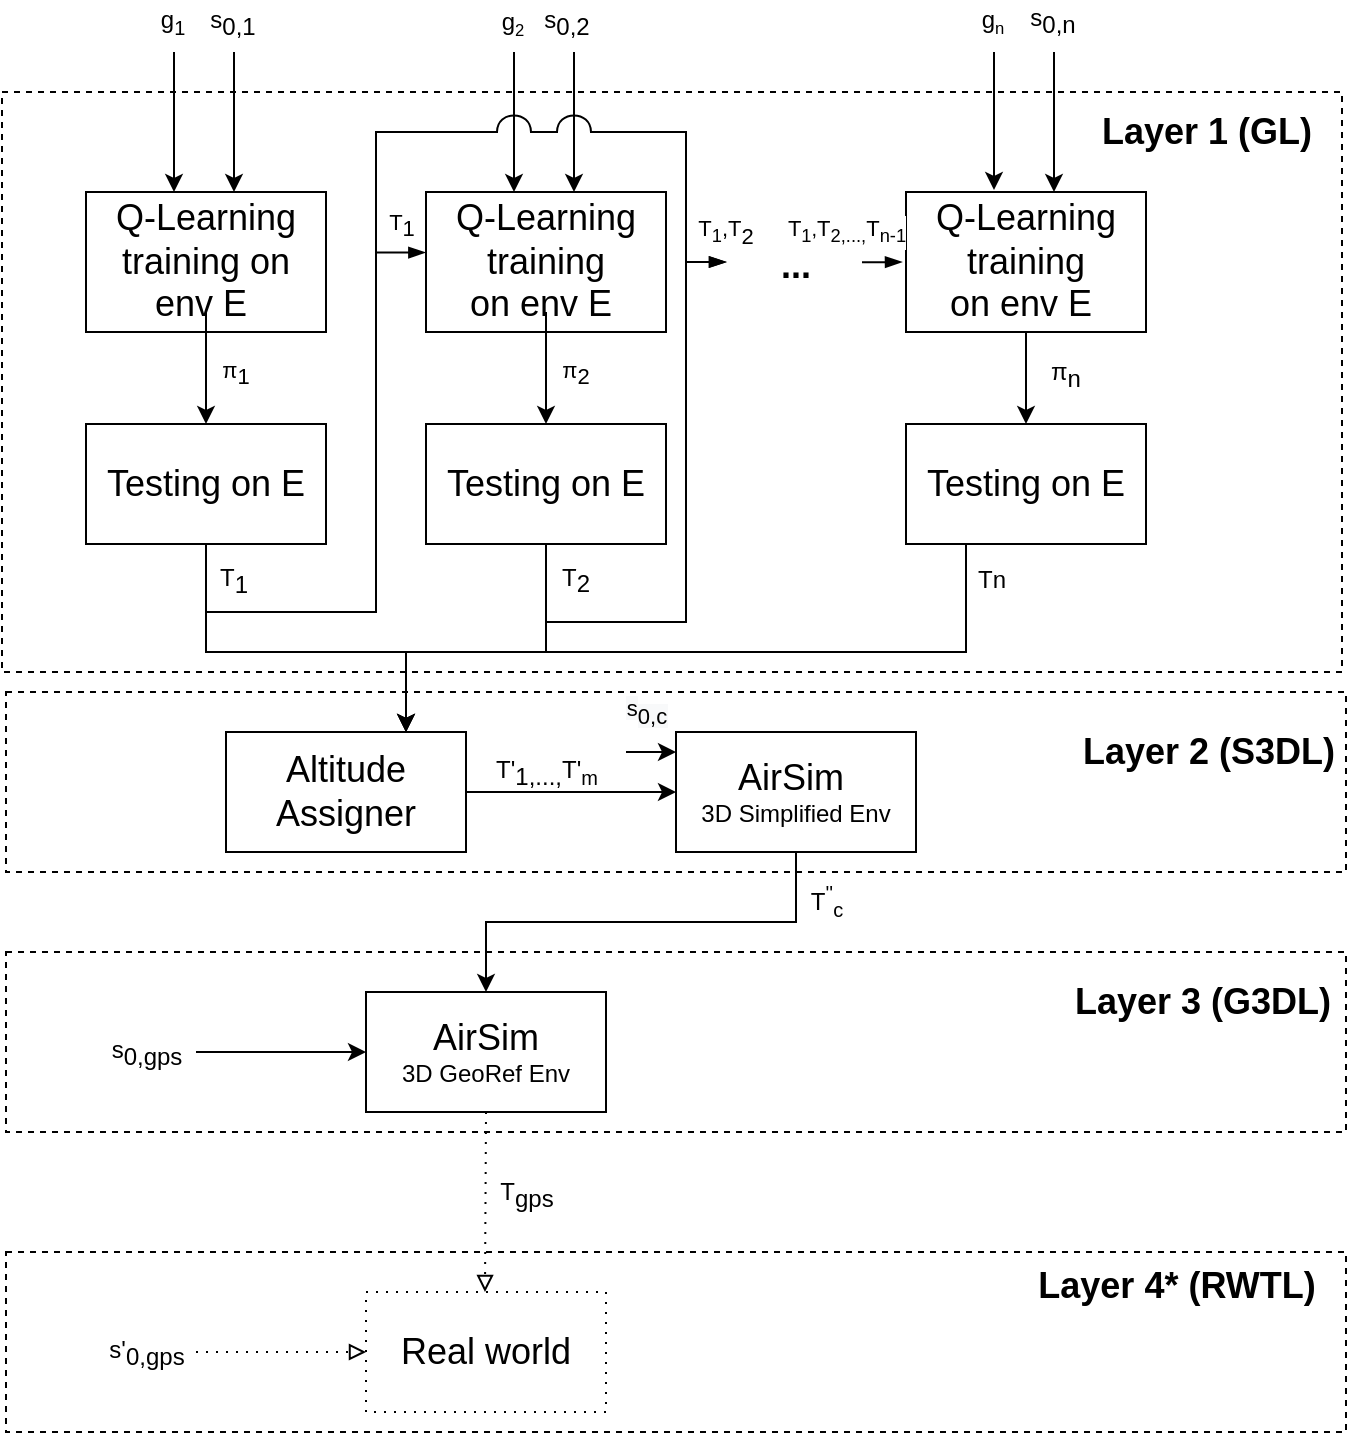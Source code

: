 <mxfile version="13.9.9" type="device"><diagram id="lGIoZQsDC9Vg6VFwUNjq" name="Pagina-1"><mxGraphModel dx="517" dy="384" grid="1" gridSize="10" guides="1" tooltips="1" connect="1" arrows="1" fold="1" page="1" pageScale="1" pageWidth="827" pageHeight="1169" math="0" shadow="0"><root><mxCell id="0"/><mxCell id="1" parent="0"/><mxCell id="zeB7NEXwtuq-Z4rhTlrI-35" value="" style="rounded=0;whiteSpace=wrap;html=1;dashed=1;fillColor=none;" parent="1" vertex="1"><mxGeometry x="78" y="130" width="670" height="290" as="geometry"/></mxCell><mxCell id="ncpYCf4sYQYCbSR7O_66-9" value="" style="endArrow=none;html=1;startArrow=classic;startFill=1;endFill=0;endSize=26;" edge="1" parent="1"><mxGeometry width="50" height="50" relative="1" as="geometry"><mxPoint x="334" y="180" as="sourcePoint"/><mxPoint x="334" y="110" as="targetPoint"/></mxGeometry></mxCell><mxCell id="jNfFsSGInZpl4noqk8RD-82" value="" style="rounded=0;whiteSpace=wrap;html=1;dashed=1;fillColor=none;" parent="1" vertex="1"><mxGeometry x="80" y="710" width="670" height="90" as="geometry"/></mxCell><mxCell id="zeB7NEXwtuq-Z4rhTlrI-33" value="" style="rounded=0;whiteSpace=wrap;html=1;dashed=1;fillColor=none;" parent="1" vertex="1"><mxGeometry x="80" y="560" width="670" height="90" as="geometry"/></mxCell><mxCell id="zeB7NEXwtuq-Z4rhTlrI-34" value="" style="rounded=0;whiteSpace=wrap;html=1;dashed=1;fillColor=none;" parent="1" vertex="1"><mxGeometry x="80" y="430" width="670" height="90" as="geometry"/></mxCell><mxCell id="jNfFsSGInZpl4noqk8RD-2" value="&lt;font style=&quot;font-size: 18px&quot;&gt;Q-Learning &lt;br&gt;training on env E&amp;nbsp;&lt;/font&gt;" style="rounded=0;whiteSpace=wrap;html=1;" parent="1" vertex="1"><mxGeometry x="120" y="180" width="120" height="70" as="geometry"/></mxCell><mxCell id="jNfFsSGInZpl4noqk8RD-5" value="" style="endArrow=none;html=1;startArrow=classic;startFill=1;endFill=0;endSize=26;" parent="1" edge="1"><mxGeometry width="50" height="50" relative="1" as="geometry"><mxPoint x="194" y="180" as="sourcePoint"/><mxPoint x="194" y="110" as="targetPoint"/></mxGeometry></mxCell><mxCell id="jNfFsSGInZpl4noqk8RD-6" value="" style="endArrow=classic;html=1;entryX=0.5;entryY=0;entryDx=0;entryDy=0;endFill=1;" parent="1" target="jNfFsSGInZpl4noqk8RD-38" edge="1"><mxGeometry width="50" height="50" relative="1" as="geometry"><mxPoint x="180" y="240" as="sourcePoint"/><mxPoint x="180" y="310" as="targetPoint"/></mxGeometry></mxCell><mxCell id="jNfFsSGInZpl4noqk8RD-7" value="&lt;span style=&quot;font-size: 12px;&quot;&gt;s&lt;sub style=&quot;font-size: 12px;&quot;&gt;0,1&lt;/sub&gt;&lt;/span&gt;" style="text;html=1;align=center;verticalAlign=middle;resizable=0;points=[];autosize=1;fontSize=12;" parent="1" vertex="1"><mxGeometry x="173" y="85" width="40" height="20" as="geometry"/></mxCell><mxCell id="ncpYCf4sYQYCbSR7O_66-6" value="" style="edgeStyle=orthogonalEdgeStyle;rounded=0;orthogonalLoop=1;jettySize=auto;html=1;startArrow=none;startFill=0;fontSize=12;endArrow=classic;endFill=1;" edge="1" parent="1" source="jNfFsSGInZpl4noqk8RD-11" target="jNfFsSGInZpl4noqk8RD-40"><mxGeometry relative="1" as="geometry"/></mxCell><mxCell id="jNfFsSGInZpl4noqk8RD-11" value="&lt;font style=&quot;font-size: 18px&quot;&gt;Q-Learning training&lt;br&gt;on env E&amp;nbsp;&lt;/font&gt;" style="rounded=0;whiteSpace=wrap;html=1;" parent="1" vertex="1"><mxGeometry x="530" y="180" width="120" height="70" as="geometry"/></mxCell><mxCell id="jNfFsSGInZpl4noqk8RD-12" value="" style="endArrow=none;html=1;startArrow=classic;startFill=1;endFill=0;endSize=26;" parent="1" edge="1"><mxGeometry width="50" height="50" relative="1" as="geometry"><mxPoint x="604" y="180" as="sourcePoint"/><mxPoint x="604" y="110" as="targetPoint"/></mxGeometry></mxCell><mxCell id="jNfFsSGInZpl4noqk8RD-13" value="" style="endArrow=classic;html=1;" parent="1" edge="1"><mxGeometry width="50" height="50" relative="1" as="geometry"><mxPoint x="590" y="310" as="sourcePoint"/><mxPoint x="590" y="310" as="targetPoint"/></mxGeometry></mxCell><mxCell id="jNfFsSGInZpl4noqk8RD-14" value="&lt;span style=&quot;font-size: 12px;&quot;&gt;s&lt;sub style=&quot;font-size: 12px;&quot;&gt;0,n&lt;/sub&gt;&lt;/span&gt;" style="text;html=1;align=center;verticalAlign=middle;resizable=0;points=[];autosize=1;fontSize=12;" parent="1" vertex="1"><mxGeometry x="583" y="84" width="40" height="20" as="geometry"/></mxCell><mxCell id="jNfFsSGInZpl4noqk8RD-16" value="&lt;span style=&quot;font-size: 11px; background-color: rgb(255, 255, 255);&quot;&gt;π&lt;sub style=&quot;font-size: 11px;&quot;&gt;1&lt;/sub&gt;&lt;/span&gt;" style="text;html=1;strokeColor=none;fillColor=none;align=center;verticalAlign=middle;whiteSpace=wrap;rounded=0;fontSize=11;" parent="1" vertex="1"><mxGeometry x="175" y="261" width="40" height="20" as="geometry"/></mxCell><mxCell id="jNfFsSGInZpl4noqk8RD-18" value="&lt;font style=&quot;font-size: 18px&quot;&gt;Q-Learning training&lt;br&gt;on env E&amp;nbsp;&lt;/font&gt;" style="rounded=0;whiteSpace=wrap;html=1;" parent="1" vertex="1"><mxGeometry x="290" y="180" width="120" height="70" as="geometry"/></mxCell><mxCell id="jNfFsSGInZpl4noqk8RD-19" value="" style="endArrow=none;html=1;startArrow=classic;startFill=1;endFill=0;endSize=26;" parent="1" edge="1"><mxGeometry width="50" height="50" relative="1" as="geometry"><mxPoint x="364" y="180" as="sourcePoint"/><mxPoint x="364" y="110" as="targetPoint"/></mxGeometry></mxCell><mxCell id="jNfFsSGInZpl4noqk8RD-20" value="" style="endArrow=classic;html=1;endFill=1;" parent="1" target="jNfFsSGInZpl4noqk8RD-39" edge="1"><mxGeometry width="50" height="50" relative="1" as="geometry"><mxPoint x="350" y="240" as="sourcePoint"/><mxPoint x="365" y="270" as="targetPoint"/></mxGeometry></mxCell><mxCell id="jNfFsSGInZpl4noqk8RD-21" value="&lt;span style=&quot;font-size: 12px;&quot;&gt;s&lt;sub style=&quot;font-size: 12px;&quot;&gt;0,2&lt;/sub&gt;&lt;/span&gt;" style="text;html=1;align=center;verticalAlign=middle;resizable=0;points=[];autosize=1;fontSize=12;" parent="1" vertex="1"><mxGeometry x="340" y="85" width="40" height="20" as="geometry"/></mxCell><mxCell id="jNfFsSGInZpl4noqk8RD-22" value="&lt;span style=&quot;font-size: 11px; background-color: rgb(255, 255, 255);&quot;&gt;π&lt;/span&gt;&lt;span style=&quot;background-color: rgb(255, 255, 255); font-size: 11px;&quot;&gt;&lt;sub style=&quot;font-size: 11px;&quot;&gt;2&lt;/sub&gt;&lt;/span&gt;" style="text;html=1;strokeColor=none;fillColor=none;align=center;verticalAlign=middle;whiteSpace=wrap;rounded=0;fontSize=11;" parent="1" vertex="1"><mxGeometry x="345" y="261" width="40" height="20" as="geometry"/></mxCell><mxCell id="jNfFsSGInZpl4noqk8RD-24" value="&lt;font style=&quot;font-size: 18px&quot;&gt;&lt;b&gt;Layer 1 (GL)&lt;/b&gt;&lt;/font&gt;" style="text;html=1;align=center;verticalAlign=middle;resizable=0;points=[];autosize=1;" parent="1" vertex="1"><mxGeometry x="620" y="140" width="120" height="20" as="geometry"/></mxCell><mxCell id="jNfFsSGInZpl4noqk8RD-69" style="edgeStyle=orthogonalEdgeStyle;rounded=0;orthogonalLoop=1;jettySize=auto;html=1;exitX=0.5;exitY=1;exitDx=0;exitDy=0;entryX=0.5;entryY=0;entryDx=0;entryDy=0;startArrow=none;startFill=0;" parent="1" source="zeB7NEXwtuq-Z4rhTlrI-20" target="jNfFsSGInZpl4noqk8RD-64" edge="1"><mxGeometry relative="1" as="geometry"/></mxCell><mxCell id="jNfFsSGInZpl4noqk8RD-70" value="T&lt;sup&gt;''&lt;/sup&gt;&lt;sub&gt;c&lt;/sub&gt;" style="edgeLabel;html=1;align=center;verticalAlign=middle;resizable=0;points=[];labelBackgroundColor=none;fontSize=12;" parent="jNfFsSGInZpl4noqk8RD-69" vertex="1" connectable="0"><mxGeometry x="-0.26" y="5" relative="1" as="geometry"><mxPoint x="63.41" y="-15" as="offset"/></mxGeometry></mxCell><mxCell id="zeB7NEXwtuq-Z4rhTlrI-21" value="T'&lt;sub style=&quot;font-size: 12px&quot;&gt;1,...,&lt;/sub&gt;T'&lt;sub&gt;m&lt;/sub&gt;" style="edgeStyle=orthogonalEdgeStyle;rounded=0;jumpStyle=arc;jumpSize=17;orthogonalLoop=1;jettySize=auto;html=1;exitX=1;exitY=0.5;exitDx=0;exitDy=0;endArrow=classic;endFill=1;fontColor=#000000;entryX=0;entryY=0.5;entryDx=0;entryDy=0;fontSize=12;" parent="1" source="jNfFsSGInZpl4noqk8RD-28" target="zeB7NEXwtuq-Z4rhTlrI-20" edge="1"><mxGeometry x="-0.238" y="10" relative="1" as="geometry"><mxPoint x="410" y="479.81" as="targetPoint"/><mxPoint as="offset"/></mxGeometry></mxCell><mxCell id="jNfFsSGInZpl4noqk8RD-28" value="&lt;span style=&quot;font-size: 18px&quot;&gt;Altitude Assigner&lt;/span&gt;" style="rounded=0;whiteSpace=wrap;html=1;" parent="1" vertex="1"><mxGeometry x="190" y="450" width="120" height="60" as="geometry"/></mxCell><mxCell id="jNfFsSGInZpl4noqk8RD-37" value="&lt;span style=&quot;font-size: 12px; background-color: rgb(255, 255, 255);&quot;&gt;π&lt;sub style=&quot;font-size: 12px;&quot;&gt;n&lt;/sub&gt;&lt;/span&gt;" style="text;html=1;strokeColor=none;fillColor=none;align=center;verticalAlign=middle;whiteSpace=wrap;rounded=0;fontSize=12;" parent="1" vertex="1"><mxGeometry x="590" y="261" width="40" height="20" as="geometry"/></mxCell><mxCell id="zeB7NEXwtuq-Z4rhTlrI-6" style="edgeStyle=orthogonalEdgeStyle;rounded=0;orthogonalLoop=1;jettySize=auto;html=1;exitX=0.5;exitY=1;exitDx=0;exitDy=0;entryX=0.889;entryY=1.164;entryDx=0;entryDy=0;endArrow=blockThin;endFill=1;entryPerimeter=0;" parent="1" source="jNfFsSGInZpl4noqk8RD-38" target="zeB7NEXwtuq-Z4rhTlrI-22" edge="1"><mxGeometry relative="1" as="geometry"><Array as="points"><mxPoint x="180" y="390"/><mxPoint x="265" y="390"/><mxPoint x="265" y="210"/></Array></mxGeometry></mxCell><mxCell id="zeB7NEXwtuq-Z4rhTlrI-11" style="edgeStyle=orthogonalEdgeStyle;rounded=0;orthogonalLoop=1;jettySize=auto;html=1;exitX=0.5;exitY=1;exitDx=0;exitDy=0;endArrow=blockThin;endFill=1;jumpStyle=arc;jumpSize=17;" parent="1" edge="1"><mxGeometry relative="1" as="geometry"><mxPoint x="185" y="356.0" as="sourcePoint"/><mxPoint x="440" y="215" as="targetPoint"/><Array as="points"><mxPoint x="180" y="356"/><mxPoint x="180" y="390"/><mxPoint x="265" y="390"/><mxPoint x="265" y="150"/><mxPoint x="420" y="150"/><mxPoint x="420" y="215"/></Array></mxGeometry></mxCell><mxCell id="jNfFsSGInZpl4noqk8RD-38" value="&lt;span style=&quot;font-size: 18px&quot;&gt;Testing on E&lt;/span&gt;" style="rounded=0;whiteSpace=wrap;html=1;" parent="1" vertex="1"><mxGeometry x="120" y="296" width="120" height="60" as="geometry"/></mxCell><mxCell id="zeB7NEXwtuq-Z4rhTlrI-2" style="edgeStyle=orthogonalEdgeStyle;rounded=0;orthogonalLoop=1;jettySize=auto;html=1;exitX=0.5;exitY=1;exitDx=0;exitDy=0;entryX=0.75;entryY=0;entryDx=0;entryDy=0;" parent="1" source="jNfFsSGInZpl4noqk8RD-39" target="jNfFsSGInZpl4noqk8RD-28" edge="1"><mxGeometry relative="1" as="geometry"><Array as="points"><mxPoint x="350" y="410"/><mxPoint x="280" y="410"/></Array></mxGeometry></mxCell><mxCell id="zeB7NEXwtuq-Z4rhTlrI-9" style="edgeStyle=orthogonalEdgeStyle;rounded=0;orthogonalLoop=1;jettySize=auto;html=1;exitX=0.5;exitY=1;exitDx=0;exitDy=0;entryX=0;entryY=0.25;entryDx=0;entryDy=0;endArrow=blockThin;endFill=1;" parent="1" edge="1"><mxGeometry relative="1" as="geometry"><mxPoint x="350" y="361" as="sourcePoint"/><mxPoint x="440" y="215" as="targetPoint"/><Array as="points"><mxPoint x="350" y="395"/><mxPoint x="420" y="395"/><mxPoint x="420" y="215"/></Array></mxGeometry></mxCell><mxCell id="jNfFsSGInZpl4noqk8RD-39" value="&lt;span style=&quot;font-size: 18px&quot;&gt;Testing on E&lt;/span&gt;" style="rounded=0;whiteSpace=wrap;html=1;" parent="1" vertex="1"><mxGeometry x="290" y="296" width="120" height="60" as="geometry"/></mxCell><mxCell id="zeB7NEXwtuq-Z4rhTlrI-1" style="edgeStyle=orthogonalEdgeStyle;rounded=0;orthogonalLoop=1;jettySize=auto;html=1;exitX=0.5;exitY=1;exitDx=0;exitDy=0;entryX=0.75;entryY=0;entryDx=0;entryDy=0;" parent="1" source="jNfFsSGInZpl4noqk8RD-40" target="jNfFsSGInZpl4noqk8RD-28" edge="1"><mxGeometry relative="1" as="geometry"><mxPoint x="350" y="450" as="targetPoint"/><Array as="points"><mxPoint x="560" y="356"/><mxPoint x="560" y="410"/><mxPoint x="280" y="410"/></Array></mxGeometry></mxCell><mxCell id="jNfFsSGInZpl4noqk8RD-40" value="&lt;span style=&quot;font-size: 18px&quot;&gt;Testing on E&lt;/span&gt;" style="rounded=0;whiteSpace=wrap;html=1;" parent="1" vertex="1"><mxGeometry x="530" y="296" width="120" height="60" as="geometry"/></mxCell><mxCell id="jNfFsSGInZpl4noqk8RD-48" value="" style="endArrow=classic;html=1;exitX=0.5;exitY=1;exitDx=0;exitDy=0;edgeStyle=orthogonalEdgeStyle;rounded=0;" parent="1" source="jNfFsSGInZpl4noqk8RD-38" target="jNfFsSGInZpl4noqk8RD-28" edge="1"><mxGeometry width="50" height="50" relative="1" as="geometry"><mxPoint x="390" y="420" as="sourcePoint"/><mxPoint x="440" y="370" as="targetPoint"/><Array as="points"><mxPoint x="180" y="410"/><mxPoint x="280" y="410"/></Array></mxGeometry></mxCell><mxCell id="jNfFsSGInZpl4noqk8RD-64" value="&lt;span style=&quot;font-size: 18px&quot;&gt;AirSim&lt;br&gt;&lt;/span&gt;3D GeoRef Env" style="rounded=0;whiteSpace=wrap;html=1;" parent="1" vertex="1"><mxGeometry x="260" y="580" width="120" height="60" as="geometry"/></mxCell><mxCell id="jNfFsSGInZpl4noqk8RD-67" style="edgeStyle=orthogonalEdgeStyle;rounded=0;orthogonalLoop=1;jettySize=auto;html=1;entryX=0;entryY=0.5;entryDx=0;entryDy=0;startArrow=none;startFill=0;" parent="1" source="jNfFsSGInZpl4noqk8RD-65" target="jNfFsSGInZpl4noqk8RD-64" edge="1"><mxGeometry relative="1" as="geometry"/></mxCell><mxCell id="jNfFsSGInZpl4noqk8RD-65" value="&lt;span style=&quot;font-size: 12px;&quot;&gt;s&lt;sub style=&quot;font-size: 12px;&quot;&gt;0,gps&lt;/sub&gt;&lt;/span&gt;" style="text;html=1;align=center;verticalAlign=middle;resizable=0;points=[];autosize=1;fontSize=12;" parent="1" vertex="1"><mxGeometry x="125" y="600" width="50" height="20" as="geometry"/></mxCell><mxCell id="jNfFsSGInZpl4noqk8RD-72" value="&lt;font style=&quot;font-size: 12px;&quot;&gt;T&lt;/font&gt;&lt;font style=&quot;font-size: 12px;&quot;&gt;n&lt;/font&gt;" style="text;html=1;align=center;verticalAlign=middle;whiteSpace=wrap;rounded=0;dashed=1;fontSize=12;" parent="1" vertex="1"><mxGeometry x="553" y="364" width="40" height="20" as="geometry"/></mxCell><mxCell id="jNfFsSGInZpl4noqk8RD-73" value="&lt;span style=&quot;font-size: 18px&quot;&gt;Real world&lt;/span&gt;" style="rounded=0;whiteSpace=wrap;html=1;dashed=1;dashPattern=1 4;" parent="1" vertex="1"><mxGeometry x="260" y="730" width="120" height="60" as="geometry"/></mxCell><mxCell id="jNfFsSGInZpl4noqk8RD-74" style="edgeStyle=orthogonalEdgeStyle;rounded=0;orthogonalLoop=1;jettySize=auto;html=1;entryX=0;entryY=0.5;entryDx=0;entryDy=0;startArrow=none;startFill=0;dashed=1;dashPattern=1 4;endArrow=block;endFill=0;" parent="1" source="jNfFsSGInZpl4noqk8RD-75" target="jNfFsSGInZpl4noqk8RD-73" edge="1"><mxGeometry relative="1" as="geometry"/></mxCell><mxCell id="jNfFsSGInZpl4noqk8RD-75" value="&lt;span style=&quot;font-size: 12px;&quot;&gt;s'&lt;sub style=&quot;font-size: 12px;&quot;&gt;0,gps&lt;/sub&gt;&lt;/span&gt;" style="text;html=1;align=center;verticalAlign=middle;resizable=0;points=[];autosize=1;dashed=1;fontSize=12;" parent="1" vertex="1"><mxGeometry x="125" y="750" width="50" height="20" as="geometry"/></mxCell><mxCell id="jNfFsSGInZpl4noqk8RD-76" style="edgeStyle=orthogonalEdgeStyle;rounded=0;orthogonalLoop=1;jettySize=auto;html=1;exitX=0.5;exitY=1;exitDx=0;exitDy=0;entryX=0.5;entryY=0;entryDx=0;entryDy=0;startArrow=none;startFill=0;dashed=1;dashPattern=1 4;endArrow=block;endFill=0;" parent="1" source="jNfFsSGInZpl4noqk8RD-64" edge="1"><mxGeometry relative="1" as="geometry"><mxPoint x="319.5" y="660" as="sourcePoint"/><mxPoint x="319.5" y="730" as="targetPoint"/></mxGeometry></mxCell><mxCell id="jNfFsSGInZpl4noqk8RD-77" value="&lt;span style=&quot;font-size: 12px&quot;&gt;T&lt;sub style=&quot;font-size: 12px&quot;&gt;gps&lt;/sub&gt;&lt;/span&gt;" style="edgeLabel;html=1;align=center;verticalAlign=middle;resizable=0;points=[];labelBackgroundColor=none;fontSize=12;" parent="jNfFsSGInZpl4noqk8RD-76" vertex="1" connectable="0"><mxGeometry x="-0.26" y="5" relative="1" as="geometry"><mxPoint x="14.97" y="7" as="offset"/></mxGeometry></mxCell><mxCell id="jNfFsSGInZpl4noqk8RD-83" value="&lt;font style=&quot;font-size: 18px&quot;&gt;&lt;b&gt;Layer 2 (S3DL)&lt;/b&gt;&lt;/font&gt;" style="text;html=1;align=center;verticalAlign=middle;resizable=0;points=[];autosize=1;" parent="1" vertex="1"><mxGeometry x="611" y="450" width="140" height="20" as="geometry"/></mxCell><mxCell id="jNfFsSGInZpl4noqk8RD-84" value="&lt;font style=&quot;font-size: 18px&quot;&gt;&lt;b&gt;Layer 3 (G3DL)&lt;/b&gt;&lt;/font&gt;" style="text;html=1;align=center;verticalAlign=middle;resizable=0;points=[];autosize=1;" parent="1" vertex="1"><mxGeometry x="608" y="575" width="140" height="20" as="geometry"/></mxCell><mxCell id="jNfFsSGInZpl4noqk8RD-85" value="&lt;font style=&quot;font-size: 18px&quot;&gt;&lt;b&gt;Layer 4* (RWTL)&lt;/b&gt;&lt;/font&gt;" style="text;html=1;align=center;verticalAlign=middle;resizable=0;points=[];autosize=1;" parent="1" vertex="1"><mxGeometry x="590" y="717" width="150" height="20" as="geometry"/></mxCell><mxCell id="zeB7NEXwtuq-Z4rhTlrI-4" value="" style="endArrow=none;html=1;strokeColor=none;rounded=0;entryX=0.008;entryY=0.618;entryDx=0;entryDy=0;entryPerimeter=0;" parent="1" target="jNfFsSGInZpl4noqk8RD-18" edge="1"><mxGeometry width="50" height="50" relative="1" as="geometry"><mxPoint x="180" y="390" as="sourcePoint"/><mxPoint x="270" y="210" as="targetPoint"/><Array as="points"><mxPoint x="270" y="390"/><mxPoint x="270" y="217"/></Array></mxGeometry></mxCell><mxCell id="zeB7NEXwtuq-Z4rhTlrI-16" value="T&lt;sub&gt;1&lt;/sub&gt;&lt;font size=&quot;1&quot;&gt;,&lt;/font&gt;T&lt;sub&gt;2,...,&lt;/sub&gt;T&lt;sub&gt;n-1&lt;/sub&gt;" style="edgeStyle=orthogonalEdgeStyle;rounded=0;orthogonalLoop=1;jettySize=auto;html=1;exitX=1;exitY=0.5;exitDx=0;exitDy=0;endArrow=blockThin;endFill=1;" parent="1" edge="1"><mxGeometry x="-1" y="17" relative="1" as="geometry"><mxPoint x="528" y="215.002" as="targetPoint"/><mxPoint x="508" y="215.14" as="sourcePoint"/><Array as="points"><mxPoint x="518" y="215.14"/></Array><mxPoint x="-8" y="2" as="offset"/></mxGeometry></mxCell><mxCell id="zeB7NEXwtuq-Z4rhTlrI-20" value="&lt;span style=&quot;font-size: 18px&quot;&gt;AirSim&amp;nbsp;&lt;br&gt;&lt;/span&gt;3D Simplified Env" style="rounded=0;whiteSpace=wrap;html=1;" parent="1" vertex="1"><mxGeometry x="415" y="450" width="120" height="60" as="geometry"/></mxCell><mxCell id="zeB7NEXwtuq-Z4rhTlrI-22" value="&lt;font style=&quot;font-size: 11px;&quot;&gt;T&lt;sub style=&quot;font-size: 11px;&quot;&gt;1&lt;/sub&gt;&lt;/font&gt;" style="text;html=1;align=center;verticalAlign=middle;whiteSpace=wrap;rounded=0;dashed=1;fontSize=11;" parent="1" vertex="1"><mxGeometry x="263" y="187" width="30" height="20" as="geometry"/></mxCell><mxCell id="zeB7NEXwtuq-Z4rhTlrI-23" value="&lt;font style=&quot;font-size: 11px&quot;&gt;&lt;span style=&quot;background-color: rgb(255 , 255 , 255)&quot;&gt;T&lt;sub&gt;1&lt;/sub&gt;,&lt;/span&gt;&lt;span style=&quot;background-color: rgb(255 , 255 , 255) ; font-size: 11px&quot;&gt;T&lt;/span&gt;&lt;sub style=&quot;background-color: rgb(255 , 255 , 255) ; font-size: 11px&quot;&gt;2&lt;/sub&gt;&lt;/font&gt;" style="text;html=1;strokeColor=none;fillColor=none;align=center;verticalAlign=middle;whiteSpace=wrap;rounded=0;dashed=1;fontSize=11;" parent="1" vertex="1"><mxGeometry x="420" y="190" width="40" height="20" as="geometry"/></mxCell><mxCell id="zeB7NEXwtuq-Z4rhTlrI-24" value="&lt;font style=&quot;font-size: 12px;&quot;&gt;T&lt;sub style=&quot;font-size: 12px;&quot;&gt;1&lt;/sub&gt;&lt;/font&gt;" style="text;html=1;align=center;verticalAlign=middle;whiteSpace=wrap;rounded=0;dashed=1;fontSize=12;" parent="1" vertex="1"><mxGeometry x="174" y="364" width="40" height="20" as="geometry"/></mxCell><mxCell id="zeB7NEXwtuq-Z4rhTlrI-25" value="&lt;font style=&quot;font-size: 12px;&quot;&gt;&lt;span style=&quot;background-color: rgb(255, 255, 255); font-size: 12px;&quot;&gt;T&lt;/span&gt;&lt;sub style=&quot;background-color: rgb(255, 255, 255); font-size: 12px;&quot;&gt;2&lt;/sub&gt;&lt;/font&gt;" style="text;html=1;strokeColor=none;fillColor=none;align=center;verticalAlign=middle;whiteSpace=wrap;rounded=0;dashed=1;fontSize=12;" parent="1" vertex="1"><mxGeometry x="345" y="364" width="40" height="20" as="geometry"/></mxCell><mxCell id="zeB7NEXwtuq-Z4rhTlrI-26" value="&lt;font size=&quot;1&quot;&gt;&lt;b style=&quot;font-size: 18px&quot;&gt;...&lt;/b&gt;&lt;/font&gt;" style="text;html=1;strokeColor=none;fillColor=none;align=center;verticalAlign=middle;whiteSpace=wrap;rounded=0;" parent="1" vertex="1"><mxGeometry x="455" y="207" width="40" height="20" as="geometry"/></mxCell><mxCell id="zeB7NEXwtuq-Z4rhTlrI-28" value="&lt;span style=&quot;background-color: rgb(248 , 249 , 250)&quot;&gt;s&lt;/span&gt;&lt;sub style=&quot;background-color: rgb(248 , 249 , 250) ; font-size: 11px&quot;&gt;0,c&lt;/sub&gt;" style="edgeStyle=orthogonalEdgeStyle;rounded=0;jumpStyle=arc;jumpSize=17;orthogonalLoop=1;jettySize=auto;html=1;endArrow=classic;endFill=1;fontColor=#000000;entryX=0;entryY=0.5;entryDx=0;entryDy=0;" parent="1" edge="1"><mxGeometry x="-0.2" y="20" relative="1" as="geometry"><mxPoint x="415" y="460" as="targetPoint"/><mxPoint x="390" y="460" as="sourcePoint"/><mxPoint as="offset"/></mxGeometry></mxCell><mxCell id="ncpYCf4sYQYCbSR7O_66-7" value="" style="endArrow=none;html=1;startArrow=classic;startFill=1;endFill=0;endSize=26;" edge="1" parent="1"><mxGeometry width="50" height="50" relative="1" as="geometry"><mxPoint x="164" y="180" as="sourcePoint"/><mxPoint x="164" y="110" as="targetPoint"/></mxGeometry></mxCell><mxCell id="ncpYCf4sYQYCbSR7O_66-8" value="g&lt;sub&gt;1&lt;/sub&gt;" style="text;html=1;align=center;verticalAlign=middle;resizable=0;points=[];autosize=1;fontSize=12;" vertex="1" parent="1"><mxGeometry x="148" y="85" width="30" height="20" as="geometry"/></mxCell><mxCell id="ncpYCf4sYQYCbSR7O_66-10" value="g&lt;span style=&quot;font-size: 10px&quot;&gt;&lt;sub&gt;2&lt;/sub&gt;&lt;/span&gt;" style="text;html=1;align=center;verticalAlign=middle;resizable=0;points=[];autosize=1;fontSize=12;" vertex="1" parent="1"><mxGeometry x="318" y="85" width="30" height="20" as="geometry"/></mxCell><mxCell id="ncpYCf4sYQYCbSR7O_66-11" value="" style="endArrow=none;html=1;startArrow=classic;startFill=1;endFill=0;endSize=26;" edge="1" parent="1"><mxGeometry width="50" height="50" relative="1" as="geometry"><mxPoint x="574" y="179" as="sourcePoint"/><mxPoint x="574" y="110" as="targetPoint"/></mxGeometry></mxCell><mxCell id="ncpYCf4sYQYCbSR7O_66-12" value="g&lt;span style=&quot;font-size: 10px&quot;&gt;&lt;sub&gt;n&lt;/sub&gt;&lt;/span&gt;" style="text;html=1;align=center;verticalAlign=middle;resizable=0;points=[];autosize=1;fontSize=12;" vertex="1" parent="1"><mxGeometry x="558" y="84" width="30" height="20" as="geometry"/></mxCell></root></mxGraphModel></diagram></mxfile>